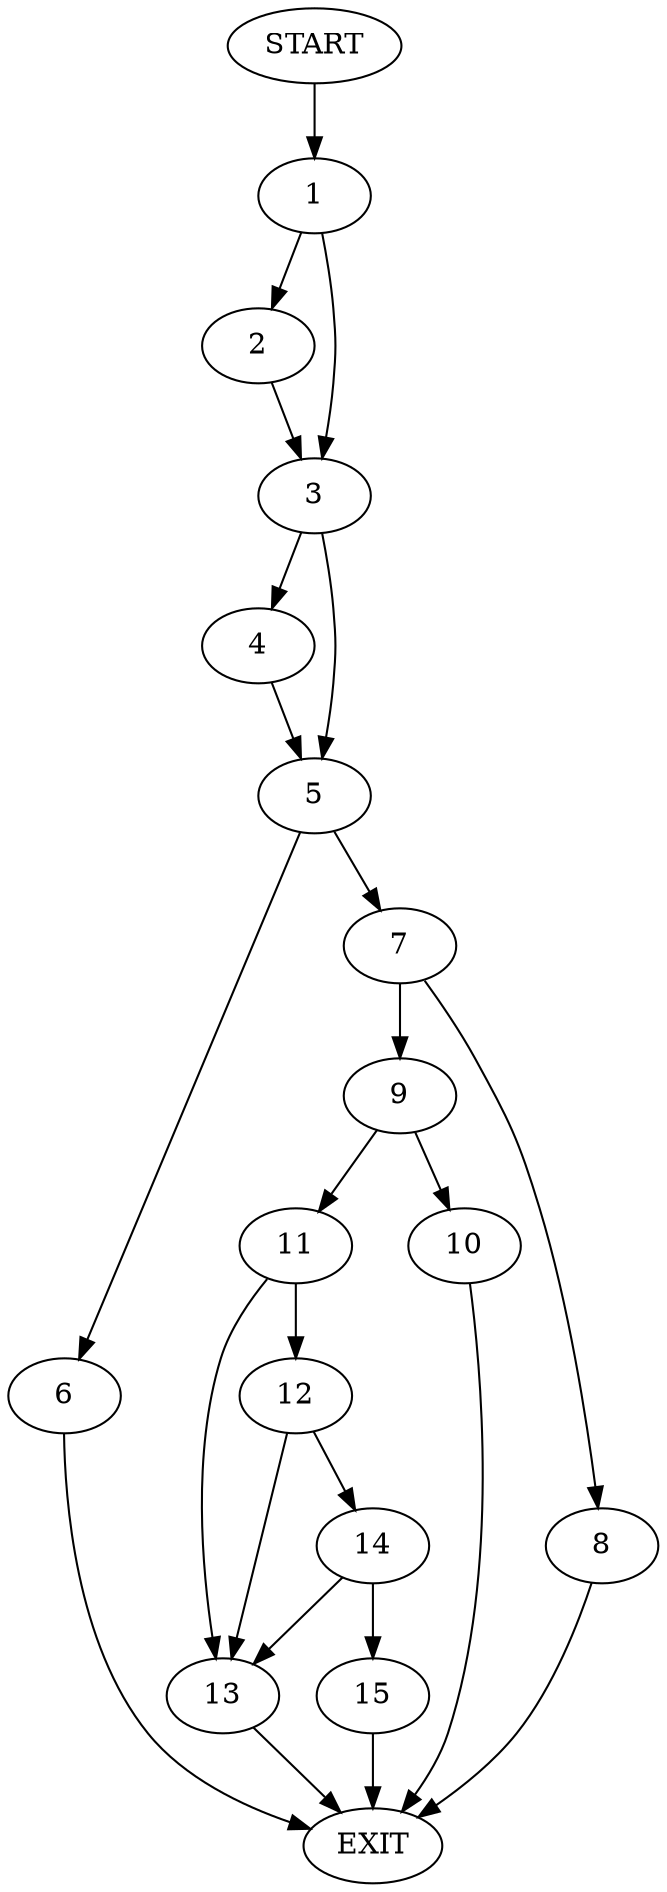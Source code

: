 digraph {
0 [label="START"]
16 [label="EXIT"]
0 -> 1
1 -> 2
1 -> 3
3 -> 4
3 -> 5
2 -> 3
4 -> 5
5 -> 6
5 -> 7
7 -> 8
7 -> 9
6 -> 16
8 -> 16
9 -> 10
9 -> 11
10 -> 16
11 -> 12
11 -> 13
12 -> 13
12 -> 14
13 -> 16
14 -> 15
14 -> 13
15 -> 16
}

